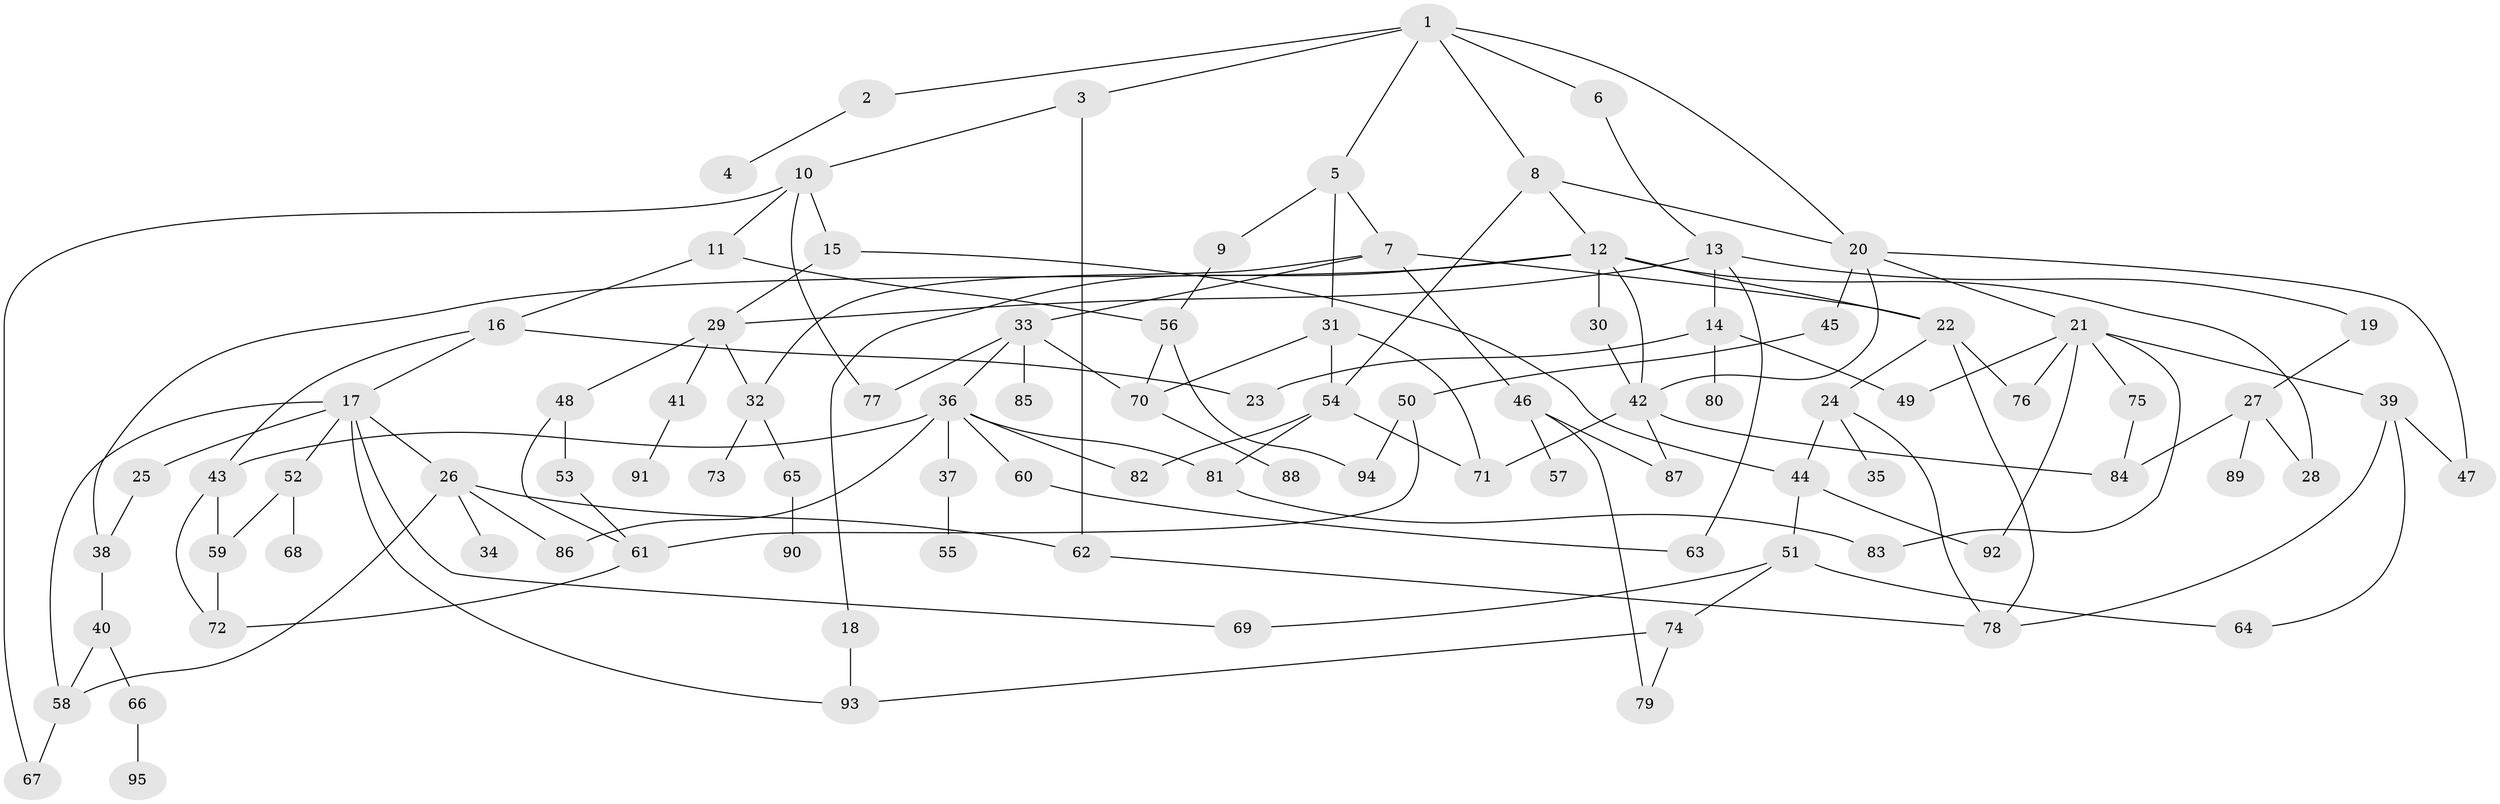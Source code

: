// coarse degree distribution, {5: 0.1724137931034483, 2: 0.1724137931034483, 1: 0.15517241379310345, 6: 0.05172413793103448, 3: 0.22413793103448276, 7: 0.06896551724137931, 4: 0.15517241379310345}
// Generated by graph-tools (version 1.1) at 2025/36/03/04/25 23:36:13]
// undirected, 95 vertices, 142 edges
graph export_dot {
  node [color=gray90,style=filled];
  1;
  2;
  3;
  4;
  5;
  6;
  7;
  8;
  9;
  10;
  11;
  12;
  13;
  14;
  15;
  16;
  17;
  18;
  19;
  20;
  21;
  22;
  23;
  24;
  25;
  26;
  27;
  28;
  29;
  30;
  31;
  32;
  33;
  34;
  35;
  36;
  37;
  38;
  39;
  40;
  41;
  42;
  43;
  44;
  45;
  46;
  47;
  48;
  49;
  50;
  51;
  52;
  53;
  54;
  55;
  56;
  57;
  58;
  59;
  60;
  61;
  62;
  63;
  64;
  65;
  66;
  67;
  68;
  69;
  70;
  71;
  72;
  73;
  74;
  75;
  76;
  77;
  78;
  79;
  80;
  81;
  82;
  83;
  84;
  85;
  86;
  87;
  88;
  89;
  90;
  91;
  92;
  93;
  94;
  95;
  1 -- 2;
  1 -- 3;
  1 -- 5;
  1 -- 6;
  1 -- 8;
  1 -- 20;
  2 -- 4;
  3 -- 10;
  3 -- 62;
  5 -- 7;
  5 -- 9;
  5 -- 31;
  6 -- 13;
  7 -- 33;
  7 -- 46;
  7 -- 22;
  7 -- 32;
  8 -- 12;
  8 -- 20;
  8 -- 54;
  9 -- 56;
  10 -- 11;
  10 -- 15;
  10 -- 77;
  10 -- 67;
  11 -- 16;
  11 -- 56;
  12 -- 18;
  12 -- 22;
  12 -- 30;
  12 -- 38;
  12 -- 28;
  12 -- 42;
  13 -- 14;
  13 -- 19;
  13 -- 29;
  13 -- 63;
  14 -- 23;
  14 -- 49;
  14 -- 80;
  15 -- 29;
  15 -- 44;
  16 -- 17;
  16 -- 23;
  16 -- 43;
  17 -- 25;
  17 -- 26;
  17 -- 52;
  17 -- 69;
  17 -- 58;
  17 -- 93;
  18 -- 93;
  19 -- 27;
  20 -- 21;
  20 -- 42;
  20 -- 45;
  20 -- 47;
  21 -- 39;
  21 -- 75;
  21 -- 83;
  21 -- 92;
  21 -- 76;
  21 -- 49;
  22 -- 24;
  22 -- 76;
  22 -- 78;
  24 -- 35;
  24 -- 44;
  24 -- 78;
  25 -- 38;
  26 -- 34;
  26 -- 62;
  26 -- 86;
  26 -- 58;
  27 -- 28;
  27 -- 89;
  27 -- 84;
  29 -- 32;
  29 -- 41;
  29 -- 48;
  30 -- 42;
  31 -- 54;
  31 -- 71;
  31 -- 70;
  32 -- 65;
  32 -- 73;
  33 -- 36;
  33 -- 85;
  33 -- 77;
  33 -- 70;
  36 -- 37;
  36 -- 43;
  36 -- 60;
  36 -- 81;
  36 -- 86;
  36 -- 82;
  37 -- 55;
  38 -- 40;
  39 -- 78;
  39 -- 64;
  39 -- 47;
  40 -- 58;
  40 -- 66;
  41 -- 91;
  42 -- 84;
  42 -- 71;
  42 -- 87;
  43 -- 72;
  43 -- 59;
  44 -- 51;
  44 -- 92;
  45 -- 50;
  46 -- 57;
  46 -- 87;
  46 -- 79;
  48 -- 53;
  48 -- 61;
  50 -- 61;
  50 -- 94;
  51 -- 64;
  51 -- 74;
  51 -- 69;
  52 -- 59;
  52 -- 68;
  53 -- 61;
  54 -- 71;
  54 -- 82;
  54 -- 81;
  56 -- 70;
  56 -- 94;
  58 -- 67;
  59 -- 72;
  60 -- 63;
  61 -- 72;
  62 -- 78;
  65 -- 90;
  66 -- 95;
  70 -- 88;
  74 -- 79;
  74 -- 93;
  75 -- 84;
  81 -- 83;
}
